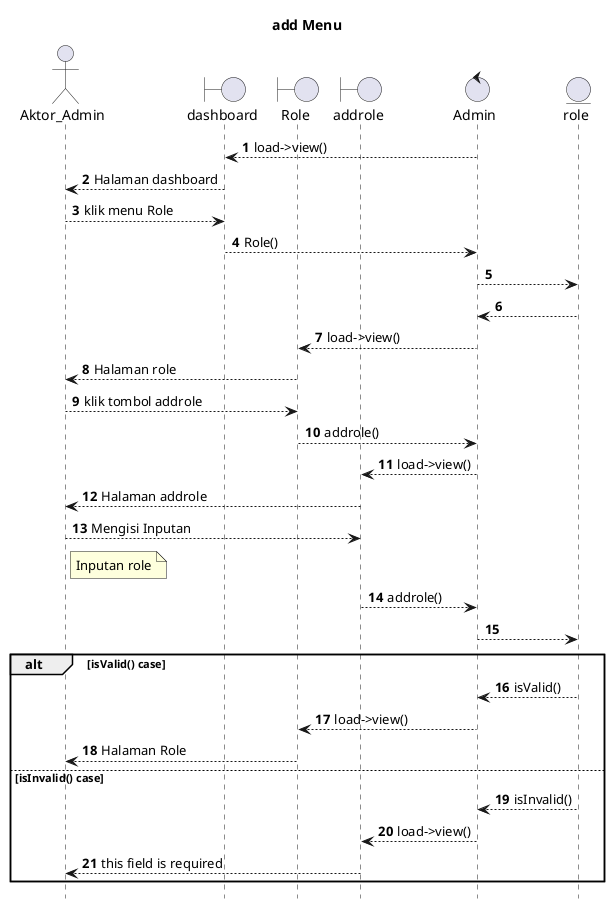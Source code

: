 @startuml

autonumber
hide footbox
title add Menu

Actor Aktor_Admin
boundary dashboard
boundary Role
boundary addrole
control Admin
Entity role

Admin --> dashboard: load->view()
dashboard --> Aktor_Admin: Halaman dashboard
Aktor_Admin --> dashboard: klik menu Role
dashboard --> Admin: Role()
Admin --> role:
    
    role --> Admin:
    Admin --> Role: load->view()
    Role --> Aktor_Admin: Halaman role

Aktor_Admin --> Role: klik tombol addrole
Role --> Admin: addrole()
Admin --> addrole: load->view()
addrole --> Aktor_Admin: Halaman addrole

Aktor_Admin --> addrole: Mengisi Inputan
    note right of Aktor_Admin
        Inputan role
            end note
addrole --> Admin: addrole()
Admin --> role:

alt isValid() case
    
    role --> Admin: isValid()
    Admin --> Role: load->view()
    Role --> Aktor_Admin: Halaman Role

else isInvalid() case
    
    role --> Admin: isInvalid()
    Admin --> addrole: load->view()
    addrole --> Aktor_Admin: this field is required
end


@enduml